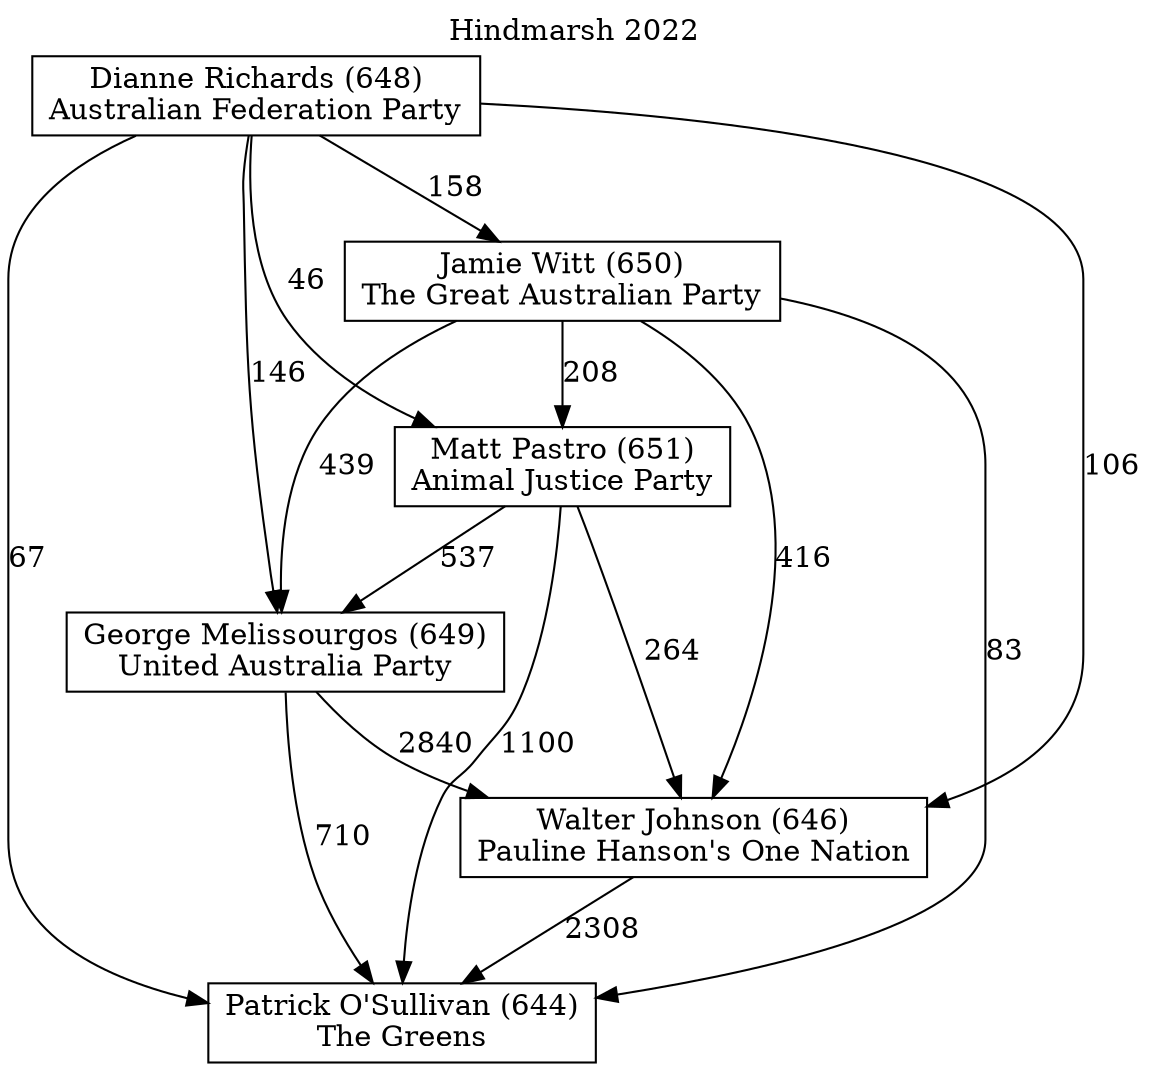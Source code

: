 // House preference flow
digraph "Patrick O'Sullivan (644)_Hindmarsh_2022" {
	graph [label="Hindmarsh 2022" labelloc=t mclimit=10]
	node [shape=box]
	"Patrick O'Sullivan (644)" [label="Patrick O'Sullivan (644)
The Greens"]
	"Walter Johnson (646)" [label="Walter Johnson (646)
Pauline Hanson's One Nation"]
	"George Melissourgos (649)" [label="George Melissourgos (649)
United Australia Party"]
	"Matt Pastro (651)" [label="Matt Pastro (651)
Animal Justice Party"]
	"Jamie Witt (650)" [label="Jamie Witt (650)
The Great Australian Party"]
	"Dianne Richards (648)" [label="Dianne Richards (648)
Australian Federation Party"]
	"Walter Johnson (646)" -> "Patrick O'Sullivan (644)" [label=2308]
	"George Melissourgos (649)" -> "Walter Johnson (646)" [label=2840]
	"Matt Pastro (651)" -> "George Melissourgos (649)" [label=537]
	"Jamie Witt (650)" -> "Matt Pastro (651)" [label=208]
	"Dianne Richards (648)" -> "Jamie Witt (650)" [label=158]
	"George Melissourgos (649)" -> "Patrick O'Sullivan (644)" [label=710]
	"Matt Pastro (651)" -> "Patrick O'Sullivan (644)" [label=1100]
	"Jamie Witt (650)" -> "Patrick O'Sullivan (644)" [label=83]
	"Dianne Richards (648)" -> "Patrick O'Sullivan (644)" [label=67]
	"Dianne Richards (648)" -> "Matt Pastro (651)" [label=46]
	"Jamie Witt (650)" -> "George Melissourgos (649)" [label=439]
	"Dianne Richards (648)" -> "George Melissourgos (649)" [label=146]
	"Matt Pastro (651)" -> "Walter Johnson (646)" [label=264]
	"Jamie Witt (650)" -> "Walter Johnson (646)" [label=416]
	"Dianne Richards (648)" -> "Walter Johnson (646)" [label=106]
}
